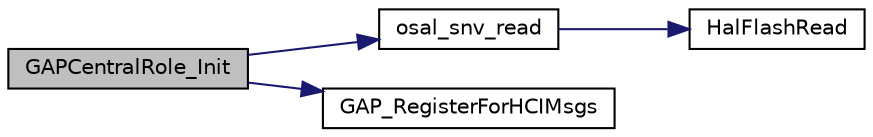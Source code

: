 digraph "GAPCentralRole_Init"
{
  edge [fontname="Helvetica",fontsize="10",labelfontname="Helvetica",labelfontsize="10"];
  node [fontname="Helvetica",fontsize="10",shape=record];
  rankdir="LR";
  Node1 [label="GAPCentralRole_Init",height=0.2,width=0.4,color="black", fillcolor="grey75", style="filled" fontcolor="black"];
  Node1 -> Node2 [color="midnightblue",fontsize="10",style="solid",fontname="Helvetica"];
  Node2 [label="osal_snv_read",height=0.2,width=0.4,color="black", fillcolor="white", style="filled",URL="$osal__snv_8h.html#a035bb602a38bcd18450be7ad8075ba11"];
  Node2 -> Node3 [color="midnightblue",fontsize="10",style="solid",fontname="Helvetica"];
  Node3 [label="HalFlashRead",height=0.2,width=0.4,color="black", fillcolor="white", style="filled",URL="$_components_2hal_2include_2hal__flash_8h.html#a4db50b53415443f14778d0435ce60725"];
  Node1 -> Node4 [color="midnightblue",fontsize="10",style="solid",fontname="Helvetica"];
  Node4 [label="GAP_RegisterForHCIMsgs",height=0.2,width=0.4,color="black", fillcolor="white", style="filled",URL="$group___g_a_p___a_p_i.html#ga7f4a945e6c65d9d1e8ff2e001ff8fc41",tooltip="Register your task ID to receive extra (unwanted) HCI status and complete events. ..."];
}

